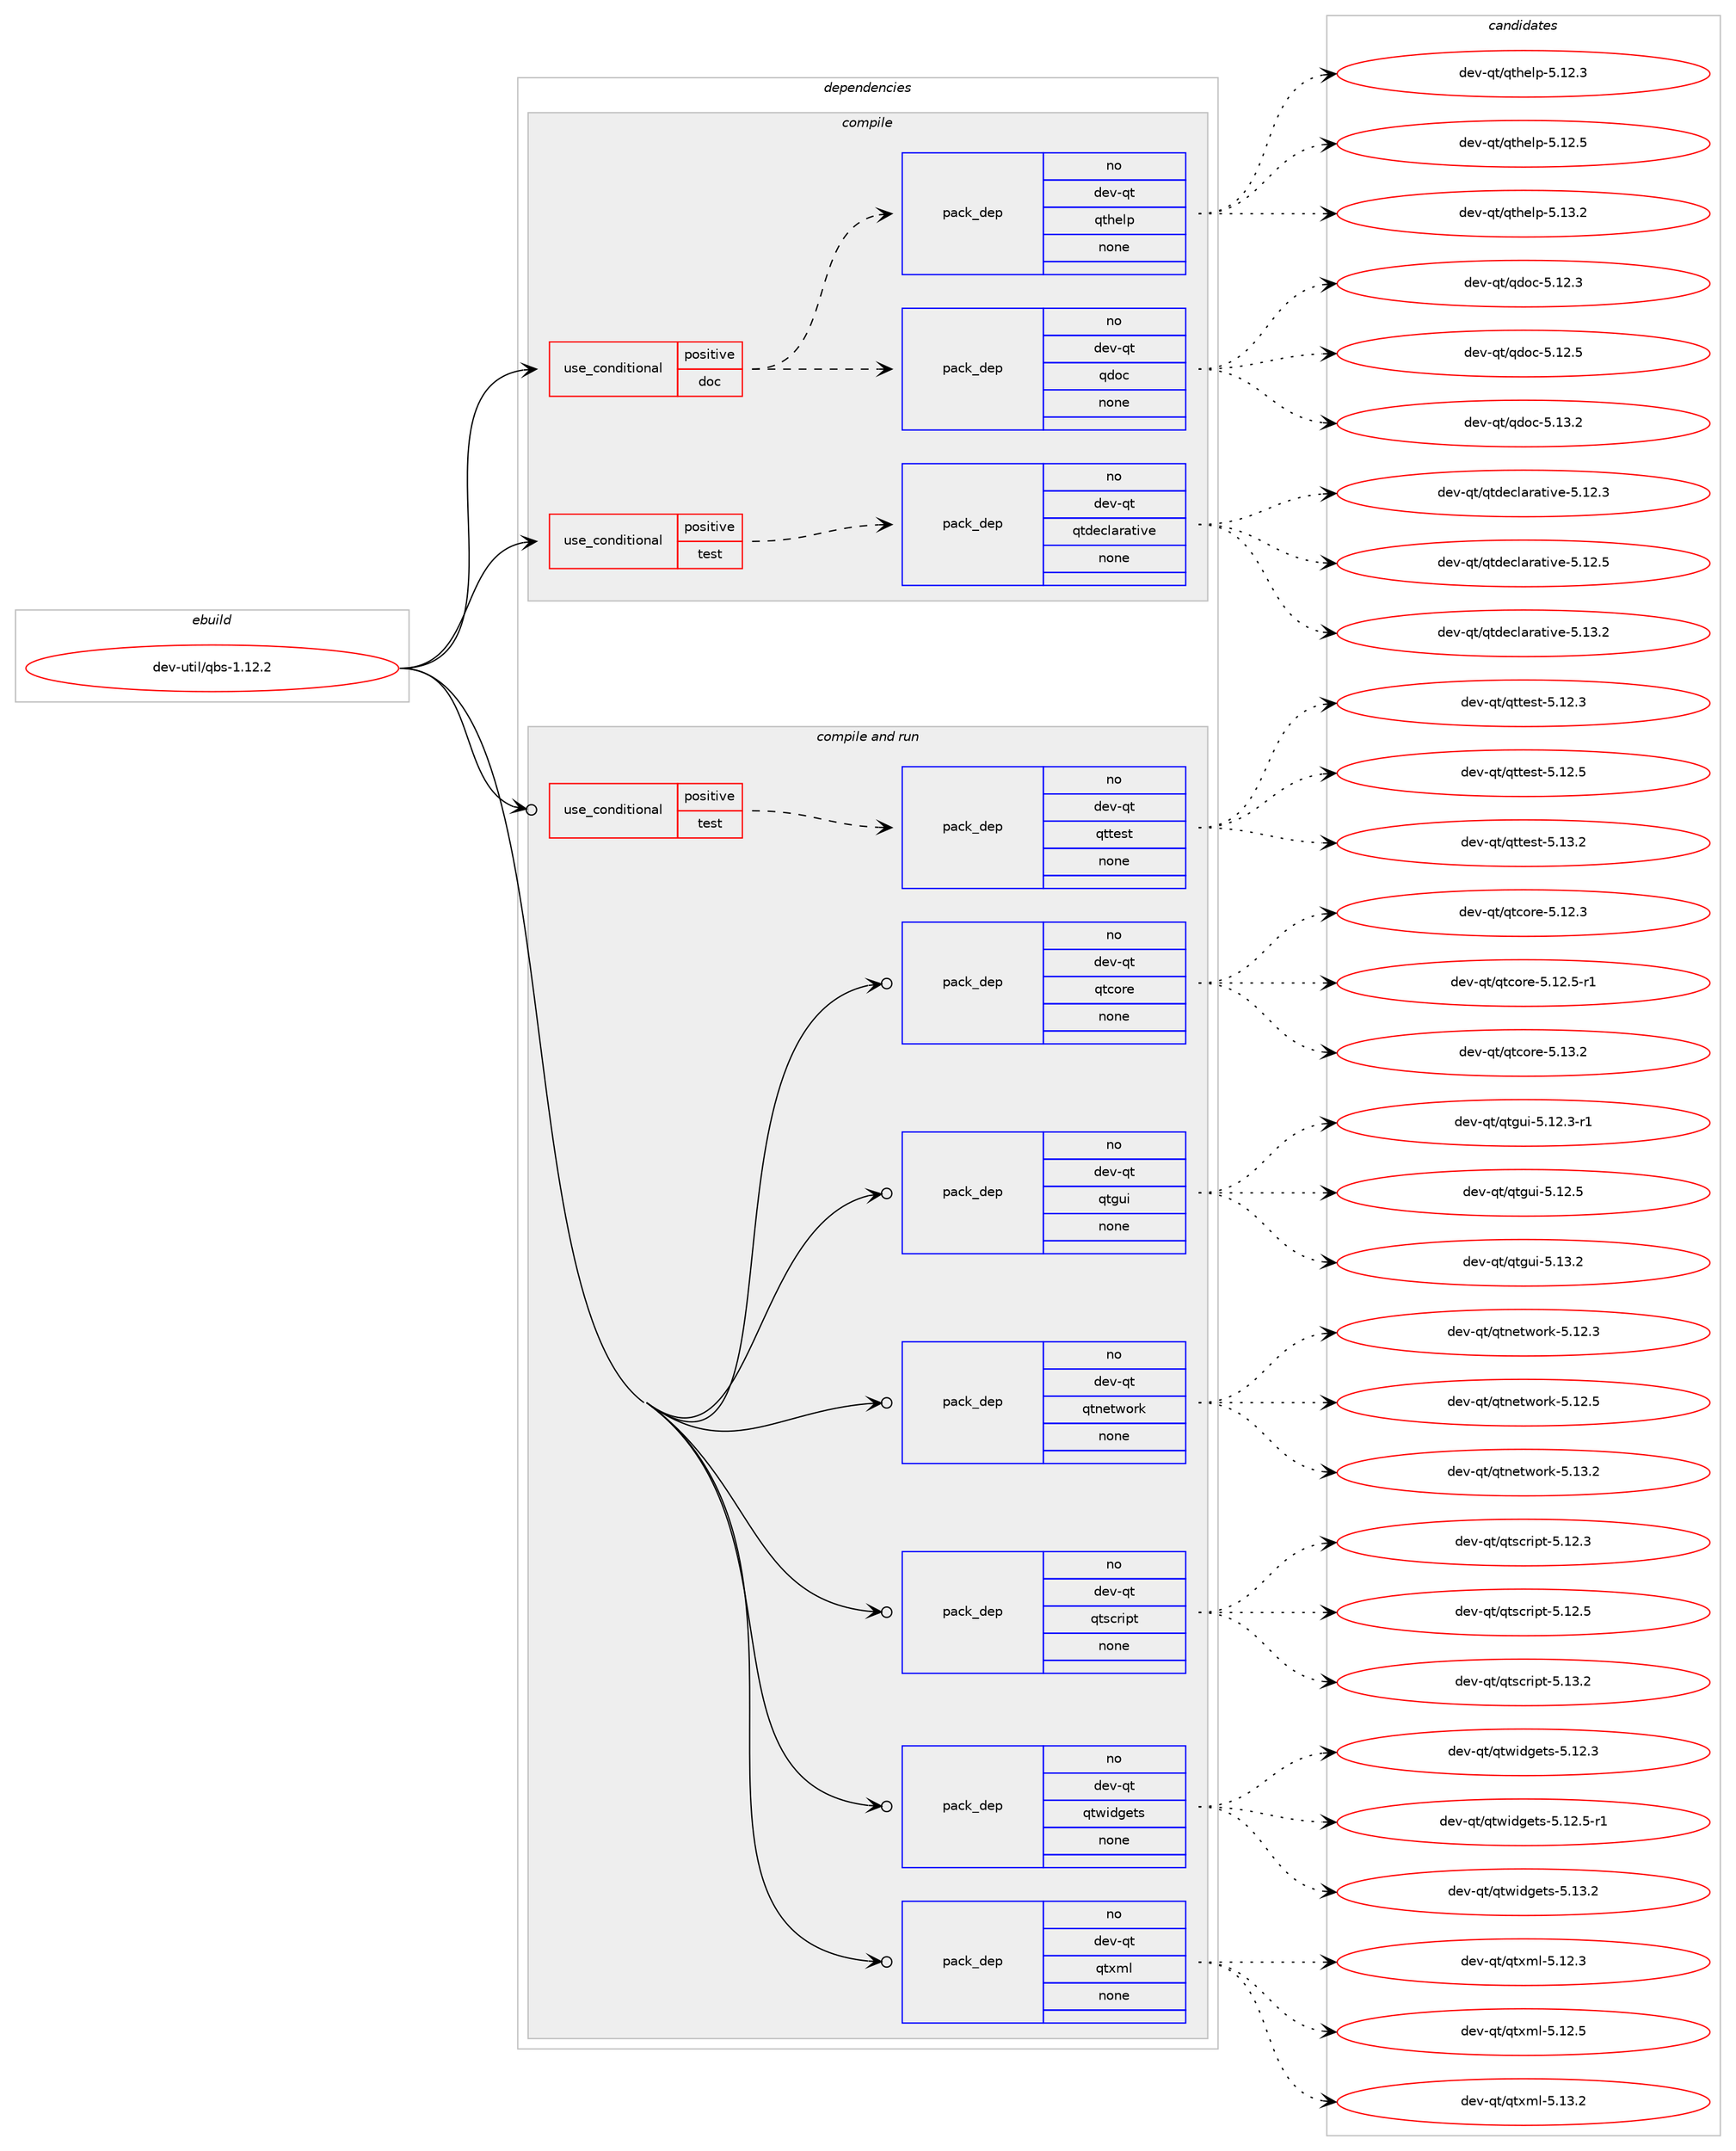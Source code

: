 digraph prolog {

# *************
# Graph options
# *************

newrank=true;
concentrate=true;
compound=true;
graph [rankdir=LR,fontname=Helvetica,fontsize=10,ranksep=1.5];#, ranksep=2.5, nodesep=0.2];
edge  [arrowhead=vee];
node  [fontname=Helvetica,fontsize=10];

# **********
# The ebuild
# **********

subgraph cluster_leftcol {
color=gray;
rank=same;
label=<<i>ebuild</i>>;
id [label="dev-util/qbs-1.12.2", color=red, width=4, href="../dev-util/qbs-1.12.2.svg"];
}

# ****************
# The dependencies
# ****************

subgraph cluster_midcol {
color=gray;
label=<<i>dependencies</i>>;
subgraph cluster_compile {
fillcolor="#eeeeee";
style=filled;
label=<<i>compile</i>>;
subgraph cond183189 {
dependency731607 [label=<<TABLE BORDER="0" CELLBORDER="1" CELLSPACING="0" CELLPADDING="4"><TR><TD ROWSPAN="3" CELLPADDING="10">use_conditional</TD></TR><TR><TD>positive</TD></TR><TR><TD>doc</TD></TR></TABLE>>, shape=none, color=red];
subgraph pack536237 {
dependency731608 [label=<<TABLE BORDER="0" CELLBORDER="1" CELLSPACING="0" CELLPADDING="4" WIDTH="220"><TR><TD ROWSPAN="6" CELLPADDING="30">pack_dep</TD></TR><TR><TD WIDTH="110">no</TD></TR><TR><TD>dev-qt</TD></TR><TR><TD>qdoc</TD></TR><TR><TD>none</TD></TR><TR><TD></TD></TR></TABLE>>, shape=none, color=blue];
}
dependency731607:e -> dependency731608:w [weight=20,style="dashed",arrowhead="vee"];
subgraph pack536238 {
dependency731609 [label=<<TABLE BORDER="0" CELLBORDER="1" CELLSPACING="0" CELLPADDING="4" WIDTH="220"><TR><TD ROWSPAN="6" CELLPADDING="30">pack_dep</TD></TR><TR><TD WIDTH="110">no</TD></TR><TR><TD>dev-qt</TD></TR><TR><TD>qthelp</TD></TR><TR><TD>none</TD></TR><TR><TD></TD></TR></TABLE>>, shape=none, color=blue];
}
dependency731607:e -> dependency731609:w [weight=20,style="dashed",arrowhead="vee"];
}
id:e -> dependency731607:w [weight=20,style="solid",arrowhead="vee"];
subgraph cond183190 {
dependency731610 [label=<<TABLE BORDER="0" CELLBORDER="1" CELLSPACING="0" CELLPADDING="4"><TR><TD ROWSPAN="3" CELLPADDING="10">use_conditional</TD></TR><TR><TD>positive</TD></TR><TR><TD>test</TD></TR></TABLE>>, shape=none, color=red];
subgraph pack536239 {
dependency731611 [label=<<TABLE BORDER="0" CELLBORDER="1" CELLSPACING="0" CELLPADDING="4" WIDTH="220"><TR><TD ROWSPAN="6" CELLPADDING="30">pack_dep</TD></TR><TR><TD WIDTH="110">no</TD></TR><TR><TD>dev-qt</TD></TR><TR><TD>qtdeclarative</TD></TR><TR><TD>none</TD></TR><TR><TD></TD></TR></TABLE>>, shape=none, color=blue];
}
dependency731610:e -> dependency731611:w [weight=20,style="dashed",arrowhead="vee"];
}
id:e -> dependency731610:w [weight=20,style="solid",arrowhead="vee"];
}
subgraph cluster_compileandrun {
fillcolor="#eeeeee";
style=filled;
label=<<i>compile and run</i>>;
subgraph cond183191 {
dependency731612 [label=<<TABLE BORDER="0" CELLBORDER="1" CELLSPACING="0" CELLPADDING="4"><TR><TD ROWSPAN="3" CELLPADDING="10">use_conditional</TD></TR><TR><TD>positive</TD></TR><TR><TD>test</TD></TR></TABLE>>, shape=none, color=red];
subgraph pack536240 {
dependency731613 [label=<<TABLE BORDER="0" CELLBORDER="1" CELLSPACING="0" CELLPADDING="4" WIDTH="220"><TR><TD ROWSPAN="6" CELLPADDING="30">pack_dep</TD></TR><TR><TD WIDTH="110">no</TD></TR><TR><TD>dev-qt</TD></TR><TR><TD>qttest</TD></TR><TR><TD>none</TD></TR><TR><TD></TD></TR></TABLE>>, shape=none, color=blue];
}
dependency731612:e -> dependency731613:w [weight=20,style="dashed",arrowhead="vee"];
}
id:e -> dependency731612:w [weight=20,style="solid",arrowhead="odotvee"];
subgraph pack536241 {
dependency731614 [label=<<TABLE BORDER="0" CELLBORDER="1" CELLSPACING="0" CELLPADDING="4" WIDTH="220"><TR><TD ROWSPAN="6" CELLPADDING="30">pack_dep</TD></TR><TR><TD WIDTH="110">no</TD></TR><TR><TD>dev-qt</TD></TR><TR><TD>qtcore</TD></TR><TR><TD>none</TD></TR><TR><TD></TD></TR></TABLE>>, shape=none, color=blue];
}
id:e -> dependency731614:w [weight=20,style="solid",arrowhead="odotvee"];
subgraph pack536242 {
dependency731615 [label=<<TABLE BORDER="0" CELLBORDER="1" CELLSPACING="0" CELLPADDING="4" WIDTH="220"><TR><TD ROWSPAN="6" CELLPADDING="30">pack_dep</TD></TR><TR><TD WIDTH="110">no</TD></TR><TR><TD>dev-qt</TD></TR><TR><TD>qtgui</TD></TR><TR><TD>none</TD></TR><TR><TD></TD></TR></TABLE>>, shape=none, color=blue];
}
id:e -> dependency731615:w [weight=20,style="solid",arrowhead="odotvee"];
subgraph pack536243 {
dependency731616 [label=<<TABLE BORDER="0" CELLBORDER="1" CELLSPACING="0" CELLPADDING="4" WIDTH="220"><TR><TD ROWSPAN="6" CELLPADDING="30">pack_dep</TD></TR><TR><TD WIDTH="110">no</TD></TR><TR><TD>dev-qt</TD></TR><TR><TD>qtnetwork</TD></TR><TR><TD>none</TD></TR><TR><TD></TD></TR></TABLE>>, shape=none, color=blue];
}
id:e -> dependency731616:w [weight=20,style="solid",arrowhead="odotvee"];
subgraph pack536244 {
dependency731617 [label=<<TABLE BORDER="0" CELLBORDER="1" CELLSPACING="0" CELLPADDING="4" WIDTH="220"><TR><TD ROWSPAN="6" CELLPADDING="30">pack_dep</TD></TR><TR><TD WIDTH="110">no</TD></TR><TR><TD>dev-qt</TD></TR><TR><TD>qtscript</TD></TR><TR><TD>none</TD></TR><TR><TD></TD></TR></TABLE>>, shape=none, color=blue];
}
id:e -> dependency731617:w [weight=20,style="solid",arrowhead="odotvee"];
subgraph pack536245 {
dependency731618 [label=<<TABLE BORDER="0" CELLBORDER="1" CELLSPACING="0" CELLPADDING="4" WIDTH="220"><TR><TD ROWSPAN="6" CELLPADDING="30">pack_dep</TD></TR><TR><TD WIDTH="110">no</TD></TR><TR><TD>dev-qt</TD></TR><TR><TD>qtwidgets</TD></TR><TR><TD>none</TD></TR><TR><TD></TD></TR></TABLE>>, shape=none, color=blue];
}
id:e -> dependency731618:w [weight=20,style="solid",arrowhead="odotvee"];
subgraph pack536246 {
dependency731619 [label=<<TABLE BORDER="0" CELLBORDER="1" CELLSPACING="0" CELLPADDING="4" WIDTH="220"><TR><TD ROWSPAN="6" CELLPADDING="30">pack_dep</TD></TR><TR><TD WIDTH="110">no</TD></TR><TR><TD>dev-qt</TD></TR><TR><TD>qtxml</TD></TR><TR><TD>none</TD></TR><TR><TD></TD></TR></TABLE>>, shape=none, color=blue];
}
id:e -> dependency731619:w [weight=20,style="solid",arrowhead="odotvee"];
}
subgraph cluster_run {
fillcolor="#eeeeee";
style=filled;
label=<<i>run</i>>;
}
}

# **************
# The candidates
# **************

subgraph cluster_choices {
rank=same;
color=gray;
label=<<i>candidates</i>>;

subgraph choice536237 {
color=black;
nodesep=1;
choice10010111845113116471131001119945534649504651 [label="dev-qt/qdoc-5.12.3", color=red, width=4,href="../dev-qt/qdoc-5.12.3.svg"];
choice10010111845113116471131001119945534649504653 [label="dev-qt/qdoc-5.12.5", color=red, width=4,href="../dev-qt/qdoc-5.12.5.svg"];
choice10010111845113116471131001119945534649514650 [label="dev-qt/qdoc-5.13.2", color=red, width=4,href="../dev-qt/qdoc-5.13.2.svg"];
dependency731608:e -> choice10010111845113116471131001119945534649504651:w [style=dotted,weight="100"];
dependency731608:e -> choice10010111845113116471131001119945534649504653:w [style=dotted,weight="100"];
dependency731608:e -> choice10010111845113116471131001119945534649514650:w [style=dotted,weight="100"];
}
subgraph choice536238 {
color=black;
nodesep=1;
choice100101118451131164711311610410110811245534649504651 [label="dev-qt/qthelp-5.12.3", color=red, width=4,href="../dev-qt/qthelp-5.12.3.svg"];
choice100101118451131164711311610410110811245534649504653 [label="dev-qt/qthelp-5.12.5", color=red, width=4,href="../dev-qt/qthelp-5.12.5.svg"];
choice100101118451131164711311610410110811245534649514650 [label="dev-qt/qthelp-5.13.2", color=red, width=4,href="../dev-qt/qthelp-5.13.2.svg"];
dependency731609:e -> choice100101118451131164711311610410110811245534649504651:w [style=dotted,weight="100"];
dependency731609:e -> choice100101118451131164711311610410110811245534649504653:w [style=dotted,weight="100"];
dependency731609:e -> choice100101118451131164711311610410110811245534649514650:w [style=dotted,weight="100"];
}
subgraph choice536239 {
color=black;
nodesep=1;
choice100101118451131164711311610010199108971149711610511810145534649504651 [label="dev-qt/qtdeclarative-5.12.3", color=red, width=4,href="../dev-qt/qtdeclarative-5.12.3.svg"];
choice100101118451131164711311610010199108971149711610511810145534649504653 [label="dev-qt/qtdeclarative-5.12.5", color=red, width=4,href="../dev-qt/qtdeclarative-5.12.5.svg"];
choice100101118451131164711311610010199108971149711610511810145534649514650 [label="dev-qt/qtdeclarative-5.13.2", color=red, width=4,href="../dev-qt/qtdeclarative-5.13.2.svg"];
dependency731611:e -> choice100101118451131164711311610010199108971149711610511810145534649504651:w [style=dotted,weight="100"];
dependency731611:e -> choice100101118451131164711311610010199108971149711610511810145534649504653:w [style=dotted,weight="100"];
dependency731611:e -> choice100101118451131164711311610010199108971149711610511810145534649514650:w [style=dotted,weight="100"];
}
subgraph choice536240 {
color=black;
nodesep=1;
choice100101118451131164711311611610111511645534649504651 [label="dev-qt/qttest-5.12.3", color=red, width=4,href="../dev-qt/qttest-5.12.3.svg"];
choice100101118451131164711311611610111511645534649504653 [label="dev-qt/qttest-5.12.5", color=red, width=4,href="../dev-qt/qttest-5.12.5.svg"];
choice100101118451131164711311611610111511645534649514650 [label="dev-qt/qttest-5.13.2", color=red, width=4,href="../dev-qt/qttest-5.13.2.svg"];
dependency731613:e -> choice100101118451131164711311611610111511645534649504651:w [style=dotted,weight="100"];
dependency731613:e -> choice100101118451131164711311611610111511645534649504653:w [style=dotted,weight="100"];
dependency731613:e -> choice100101118451131164711311611610111511645534649514650:w [style=dotted,weight="100"];
}
subgraph choice536241 {
color=black;
nodesep=1;
choice10010111845113116471131169911111410145534649504651 [label="dev-qt/qtcore-5.12.3", color=red, width=4,href="../dev-qt/qtcore-5.12.3.svg"];
choice100101118451131164711311699111114101455346495046534511449 [label="dev-qt/qtcore-5.12.5-r1", color=red, width=4,href="../dev-qt/qtcore-5.12.5-r1.svg"];
choice10010111845113116471131169911111410145534649514650 [label="dev-qt/qtcore-5.13.2", color=red, width=4,href="../dev-qt/qtcore-5.13.2.svg"];
dependency731614:e -> choice10010111845113116471131169911111410145534649504651:w [style=dotted,weight="100"];
dependency731614:e -> choice100101118451131164711311699111114101455346495046534511449:w [style=dotted,weight="100"];
dependency731614:e -> choice10010111845113116471131169911111410145534649514650:w [style=dotted,weight="100"];
}
subgraph choice536242 {
color=black;
nodesep=1;
choice1001011184511311647113116103117105455346495046514511449 [label="dev-qt/qtgui-5.12.3-r1", color=red, width=4,href="../dev-qt/qtgui-5.12.3-r1.svg"];
choice100101118451131164711311610311710545534649504653 [label="dev-qt/qtgui-5.12.5", color=red, width=4,href="../dev-qt/qtgui-5.12.5.svg"];
choice100101118451131164711311610311710545534649514650 [label="dev-qt/qtgui-5.13.2", color=red, width=4,href="../dev-qt/qtgui-5.13.2.svg"];
dependency731615:e -> choice1001011184511311647113116103117105455346495046514511449:w [style=dotted,weight="100"];
dependency731615:e -> choice100101118451131164711311610311710545534649504653:w [style=dotted,weight="100"];
dependency731615:e -> choice100101118451131164711311610311710545534649514650:w [style=dotted,weight="100"];
}
subgraph choice536243 {
color=black;
nodesep=1;
choice100101118451131164711311611010111611911111410745534649504651 [label="dev-qt/qtnetwork-5.12.3", color=red, width=4,href="../dev-qt/qtnetwork-5.12.3.svg"];
choice100101118451131164711311611010111611911111410745534649504653 [label="dev-qt/qtnetwork-5.12.5", color=red, width=4,href="../dev-qt/qtnetwork-5.12.5.svg"];
choice100101118451131164711311611010111611911111410745534649514650 [label="dev-qt/qtnetwork-5.13.2", color=red, width=4,href="../dev-qt/qtnetwork-5.13.2.svg"];
dependency731616:e -> choice100101118451131164711311611010111611911111410745534649504651:w [style=dotted,weight="100"];
dependency731616:e -> choice100101118451131164711311611010111611911111410745534649504653:w [style=dotted,weight="100"];
dependency731616:e -> choice100101118451131164711311611010111611911111410745534649514650:w [style=dotted,weight="100"];
}
subgraph choice536244 {
color=black;
nodesep=1;
choice10010111845113116471131161159911410511211645534649504651 [label="dev-qt/qtscript-5.12.3", color=red, width=4,href="../dev-qt/qtscript-5.12.3.svg"];
choice10010111845113116471131161159911410511211645534649504653 [label="dev-qt/qtscript-5.12.5", color=red, width=4,href="../dev-qt/qtscript-5.12.5.svg"];
choice10010111845113116471131161159911410511211645534649514650 [label="dev-qt/qtscript-5.13.2", color=red, width=4,href="../dev-qt/qtscript-5.13.2.svg"];
dependency731617:e -> choice10010111845113116471131161159911410511211645534649504651:w [style=dotted,weight="100"];
dependency731617:e -> choice10010111845113116471131161159911410511211645534649504653:w [style=dotted,weight="100"];
dependency731617:e -> choice10010111845113116471131161159911410511211645534649514650:w [style=dotted,weight="100"];
}
subgraph choice536245 {
color=black;
nodesep=1;
choice100101118451131164711311611910510010310111611545534649504651 [label="dev-qt/qtwidgets-5.12.3", color=red, width=4,href="../dev-qt/qtwidgets-5.12.3.svg"];
choice1001011184511311647113116119105100103101116115455346495046534511449 [label="dev-qt/qtwidgets-5.12.5-r1", color=red, width=4,href="../dev-qt/qtwidgets-5.12.5-r1.svg"];
choice100101118451131164711311611910510010310111611545534649514650 [label="dev-qt/qtwidgets-5.13.2", color=red, width=4,href="../dev-qt/qtwidgets-5.13.2.svg"];
dependency731618:e -> choice100101118451131164711311611910510010310111611545534649504651:w [style=dotted,weight="100"];
dependency731618:e -> choice1001011184511311647113116119105100103101116115455346495046534511449:w [style=dotted,weight="100"];
dependency731618:e -> choice100101118451131164711311611910510010310111611545534649514650:w [style=dotted,weight="100"];
}
subgraph choice536246 {
color=black;
nodesep=1;
choice100101118451131164711311612010910845534649504651 [label="dev-qt/qtxml-5.12.3", color=red, width=4,href="../dev-qt/qtxml-5.12.3.svg"];
choice100101118451131164711311612010910845534649504653 [label="dev-qt/qtxml-5.12.5", color=red, width=4,href="../dev-qt/qtxml-5.12.5.svg"];
choice100101118451131164711311612010910845534649514650 [label="dev-qt/qtxml-5.13.2", color=red, width=4,href="../dev-qt/qtxml-5.13.2.svg"];
dependency731619:e -> choice100101118451131164711311612010910845534649504651:w [style=dotted,weight="100"];
dependency731619:e -> choice100101118451131164711311612010910845534649504653:w [style=dotted,weight="100"];
dependency731619:e -> choice100101118451131164711311612010910845534649514650:w [style=dotted,weight="100"];
}
}

}
